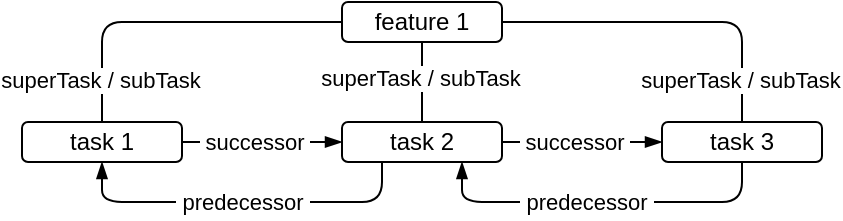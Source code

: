 <mxfile version="22.1.22" type="embed">
  <diagram name="Seite-1" id="jHkqVB11kq6veW1EHMd9">
    <mxGraphModel dx="306" dy="769" grid="1" gridSize="10" guides="1" tooltips="1" connect="1" arrows="1" fold="1" page="1" pageScale="1" pageWidth="827" pageHeight="1169" math="0" shadow="0">
      <root>
        <mxCell id="0" />
        <mxCell id="1" parent="0" />
        <mxCell id="Yl5Yx5mMwYQs-n8jcrN2-9" value="feature 1" style="rounded=1;whiteSpace=wrap;html=1;" parent="1" vertex="1">
          <mxGeometry x="360" y="200" width="80" height="20" as="geometry" />
        </mxCell>
        <mxCell id="Yl5Yx5mMwYQs-n8jcrN2-10" value="task 1" style="rounded=1;whiteSpace=wrap;html=1;" parent="1" vertex="1">
          <mxGeometry x="200" y="260" width="80" height="20" as="geometry" />
        </mxCell>
        <mxCell id="Yl5Yx5mMwYQs-n8jcrN2-34" style="edgeStyle=orthogonalEdgeStyle;rounded=1;orthogonalLoop=1;jettySize=auto;html=1;entryX=0.5;entryY=1;entryDx=0;entryDy=0;curved=0;endArrow=blockThin;endFill=1;exitX=0.25;exitY=1;exitDx=0;exitDy=0;" parent="1" source="Yl5Yx5mMwYQs-n8jcrN2-11" target="Yl5Yx5mMwYQs-n8jcrN2-10" edge="1">
          <mxGeometry relative="1" as="geometry">
            <Array as="points">
              <mxPoint x="380" y="300" />
              <mxPoint x="240" y="300" />
            </Array>
          </mxGeometry>
        </mxCell>
        <mxCell id="Yl5Yx5mMwYQs-n8jcrN2-35" value="&amp;nbsp;predecessor&amp;nbsp;" style="edgeLabel;html=1;align=center;verticalAlign=middle;resizable=0;points=[];" parent="Yl5Yx5mMwYQs-n8jcrN2-34" vertex="1" connectable="0">
          <mxGeometry x="-0.026" y="1" relative="1" as="geometry">
            <mxPoint x="-3" y="-1" as="offset" />
          </mxGeometry>
        </mxCell>
        <mxCell id="Yl5Yx5mMwYQs-n8jcrN2-11" value="task 2" style="rounded=1;whiteSpace=wrap;html=1;" parent="1" vertex="1">
          <mxGeometry x="360" y="260" width="80" height="20" as="geometry" />
        </mxCell>
        <mxCell id="Yl5Yx5mMwYQs-n8jcrN2-12" value="task 3" style="rounded=1;whiteSpace=wrap;html=1;" parent="1" vertex="1">
          <mxGeometry x="520" y="260" width="80" height="20" as="geometry" />
        </mxCell>
        <mxCell id="Yl5Yx5mMwYQs-n8jcrN2-15" value="" style="endArrow=none;html=1;rounded=1;exitX=0.5;exitY=0;exitDx=0;exitDy=0;edgeStyle=elbowEdgeStyle;" parent="1" source="Yl5Yx5mMwYQs-n8jcrN2-10" edge="1">
          <mxGeometry width="50" height="50" relative="1" as="geometry">
            <mxPoint x="360" y="330" as="sourcePoint" />
            <mxPoint x="360" y="210" as="targetPoint" />
            <Array as="points">
              <mxPoint x="240" y="220" />
            </Array>
          </mxGeometry>
        </mxCell>
        <mxCell id="Yl5Yx5mMwYQs-n8jcrN2-16" value="superTask / subTask" style="edgeLabel;html=1;align=center;verticalAlign=middle;resizable=0;points=[];" parent="Yl5Yx5mMwYQs-n8jcrN2-15" vertex="1" connectable="0">
          <mxGeometry x="-0.56" y="1" relative="1" as="geometry">
            <mxPoint y="16" as="offset" />
          </mxGeometry>
        </mxCell>
        <mxCell id="Yl5Yx5mMwYQs-n8jcrN2-17" value="" style="endArrow=none;html=1;rounded=1;exitX=0.5;exitY=0;exitDx=0;exitDy=0;edgeStyle=elbowEdgeStyle;entryX=0.5;entryY=1;entryDx=0;entryDy=0;" parent="1" source="Yl5Yx5mMwYQs-n8jcrN2-11" target="Yl5Yx5mMwYQs-n8jcrN2-9" edge="1">
          <mxGeometry width="50" height="50" relative="1" as="geometry">
            <mxPoint x="290" y="270" as="sourcePoint" />
            <mxPoint x="370" y="220" as="targetPoint" />
            <Array as="points">
              <mxPoint x="400" y="240" />
            </Array>
          </mxGeometry>
        </mxCell>
        <mxCell id="Yl5Yx5mMwYQs-n8jcrN2-18" value="superTask / subTask" style="edgeLabel;html=1;align=center;verticalAlign=middle;resizable=0;points=[];" parent="Yl5Yx5mMwYQs-n8jcrN2-17" vertex="1" connectable="0">
          <mxGeometry x="-0.56" y="1" relative="1" as="geometry">
            <mxPoint y="-13" as="offset" />
          </mxGeometry>
        </mxCell>
        <mxCell id="Yl5Yx5mMwYQs-n8jcrN2-19" value="" style="endArrow=none;html=1;rounded=1;exitX=0.5;exitY=0;exitDx=0;exitDy=0;edgeStyle=elbowEdgeStyle;entryX=1;entryY=0.5;entryDx=0;entryDy=0;" parent="1" source="Yl5Yx5mMwYQs-n8jcrN2-12" target="Yl5Yx5mMwYQs-n8jcrN2-9" edge="1">
          <mxGeometry width="50" height="50" relative="1" as="geometry">
            <mxPoint x="290" y="270" as="sourcePoint" />
            <mxPoint x="370" y="220" as="targetPoint" />
            <Array as="points">
              <mxPoint x="560" y="230" />
            </Array>
          </mxGeometry>
        </mxCell>
        <mxCell id="Yl5Yx5mMwYQs-n8jcrN2-20" value="superTask / subTask" style="edgeLabel;html=1;align=center;verticalAlign=middle;resizable=0;points=[];" parent="Yl5Yx5mMwYQs-n8jcrN2-19" vertex="1" connectable="0">
          <mxGeometry x="-0.56" y="1" relative="1" as="geometry">
            <mxPoint y="16" as="offset" />
          </mxGeometry>
        </mxCell>
        <mxCell id="Yl5Yx5mMwYQs-n8jcrN2-28" value="" style="endArrow=blockThin;html=1;rounded=0;entryX=0;entryY=0.5;entryDx=0;entryDy=0;startArrow=none;startFill=0;endFill=1;exitX=1;exitY=0.5;exitDx=0;exitDy=0;" parent="1" source="Yl5Yx5mMwYQs-n8jcrN2-10" target="Yl5Yx5mMwYQs-n8jcrN2-11" edge="1">
          <mxGeometry width="50" height="50" relative="1" as="geometry">
            <mxPoint x="280" y="330" as="sourcePoint" />
            <mxPoint x="410" y="280" as="targetPoint" />
          </mxGeometry>
        </mxCell>
        <mxCell id="Yl5Yx5mMwYQs-n8jcrN2-30" value="&amp;nbsp;successor&amp;nbsp;" style="edgeLabel;html=1;align=center;verticalAlign=middle;resizable=0;points=[];" parent="Yl5Yx5mMwYQs-n8jcrN2-28" vertex="1" connectable="0">
          <mxGeometry x="-0.334" y="-1" relative="1" as="geometry">
            <mxPoint x="9" y="-1" as="offset" />
          </mxGeometry>
        </mxCell>
        <mxCell id="Yl5Yx5mMwYQs-n8jcrN2-31" value="" style="endArrow=blockThin;html=1;rounded=0;entryX=0;entryY=0.5;entryDx=0;entryDy=0;startArrow=none;startFill=0;endFill=1;exitX=1;exitY=0.5;exitDx=0;exitDy=0;" parent="1" source="Yl5Yx5mMwYQs-n8jcrN2-11" target="Yl5Yx5mMwYQs-n8jcrN2-12" edge="1">
          <mxGeometry width="50" height="50" relative="1" as="geometry">
            <mxPoint x="290" y="280" as="sourcePoint" />
            <mxPoint x="370" y="280" as="targetPoint" />
          </mxGeometry>
        </mxCell>
        <mxCell id="Yl5Yx5mMwYQs-n8jcrN2-32" value="&amp;nbsp;successor&amp;nbsp;" style="edgeLabel;html=1;align=center;verticalAlign=middle;resizable=0;points=[];" parent="Yl5Yx5mMwYQs-n8jcrN2-31" vertex="1" connectable="0">
          <mxGeometry x="-0.334" y="-1" relative="1" as="geometry">
            <mxPoint x="9" y="-1" as="offset" />
          </mxGeometry>
        </mxCell>
        <mxCell id="Yl5Yx5mMwYQs-n8jcrN2-36" style="edgeStyle=orthogonalEdgeStyle;rounded=1;orthogonalLoop=1;jettySize=auto;html=1;curved=0;endArrow=blockThin;endFill=1;exitX=0.5;exitY=1;exitDx=0;exitDy=0;entryX=0.75;entryY=1;entryDx=0;entryDy=0;" parent="1" source="Yl5Yx5mMwYQs-n8jcrN2-12" target="Yl5Yx5mMwYQs-n8jcrN2-11" edge="1">
          <mxGeometry relative="1" as="geometry">
            <mxPoint x="390" y="290" as="sourcePoint" />
            <mxPoint x="420" y="350" as="targetPoint" />
            <Array as="points">
              <mxPoint x="560" y="300" />
              <mxPoint x="420" y="300" />
            </Array>
          </mxGeometry>
        </mxCell>
        <mxCell id="Yl5Yx5mMwYQs-n8jcrN2-37" value="&amp;nbsp;predecessor&amp;nbsp;" style="edgeLabel;html=1;align=center;verticalAlign=middle;resizable=0;points=[];" parent="Yl5Yx5mMwYQs-n8jcrN2-36" vertex="1" connectable="0">
          <mxGeometry x="-0.026" y="1" relative="1" as="geometry">
            <mxPoint x="-11" y="-1" as="offset" />
          </mxGeometry>
        </mxCell>
      </root>
    </mxGraphModel>
  </diagram>
</mxfile>
